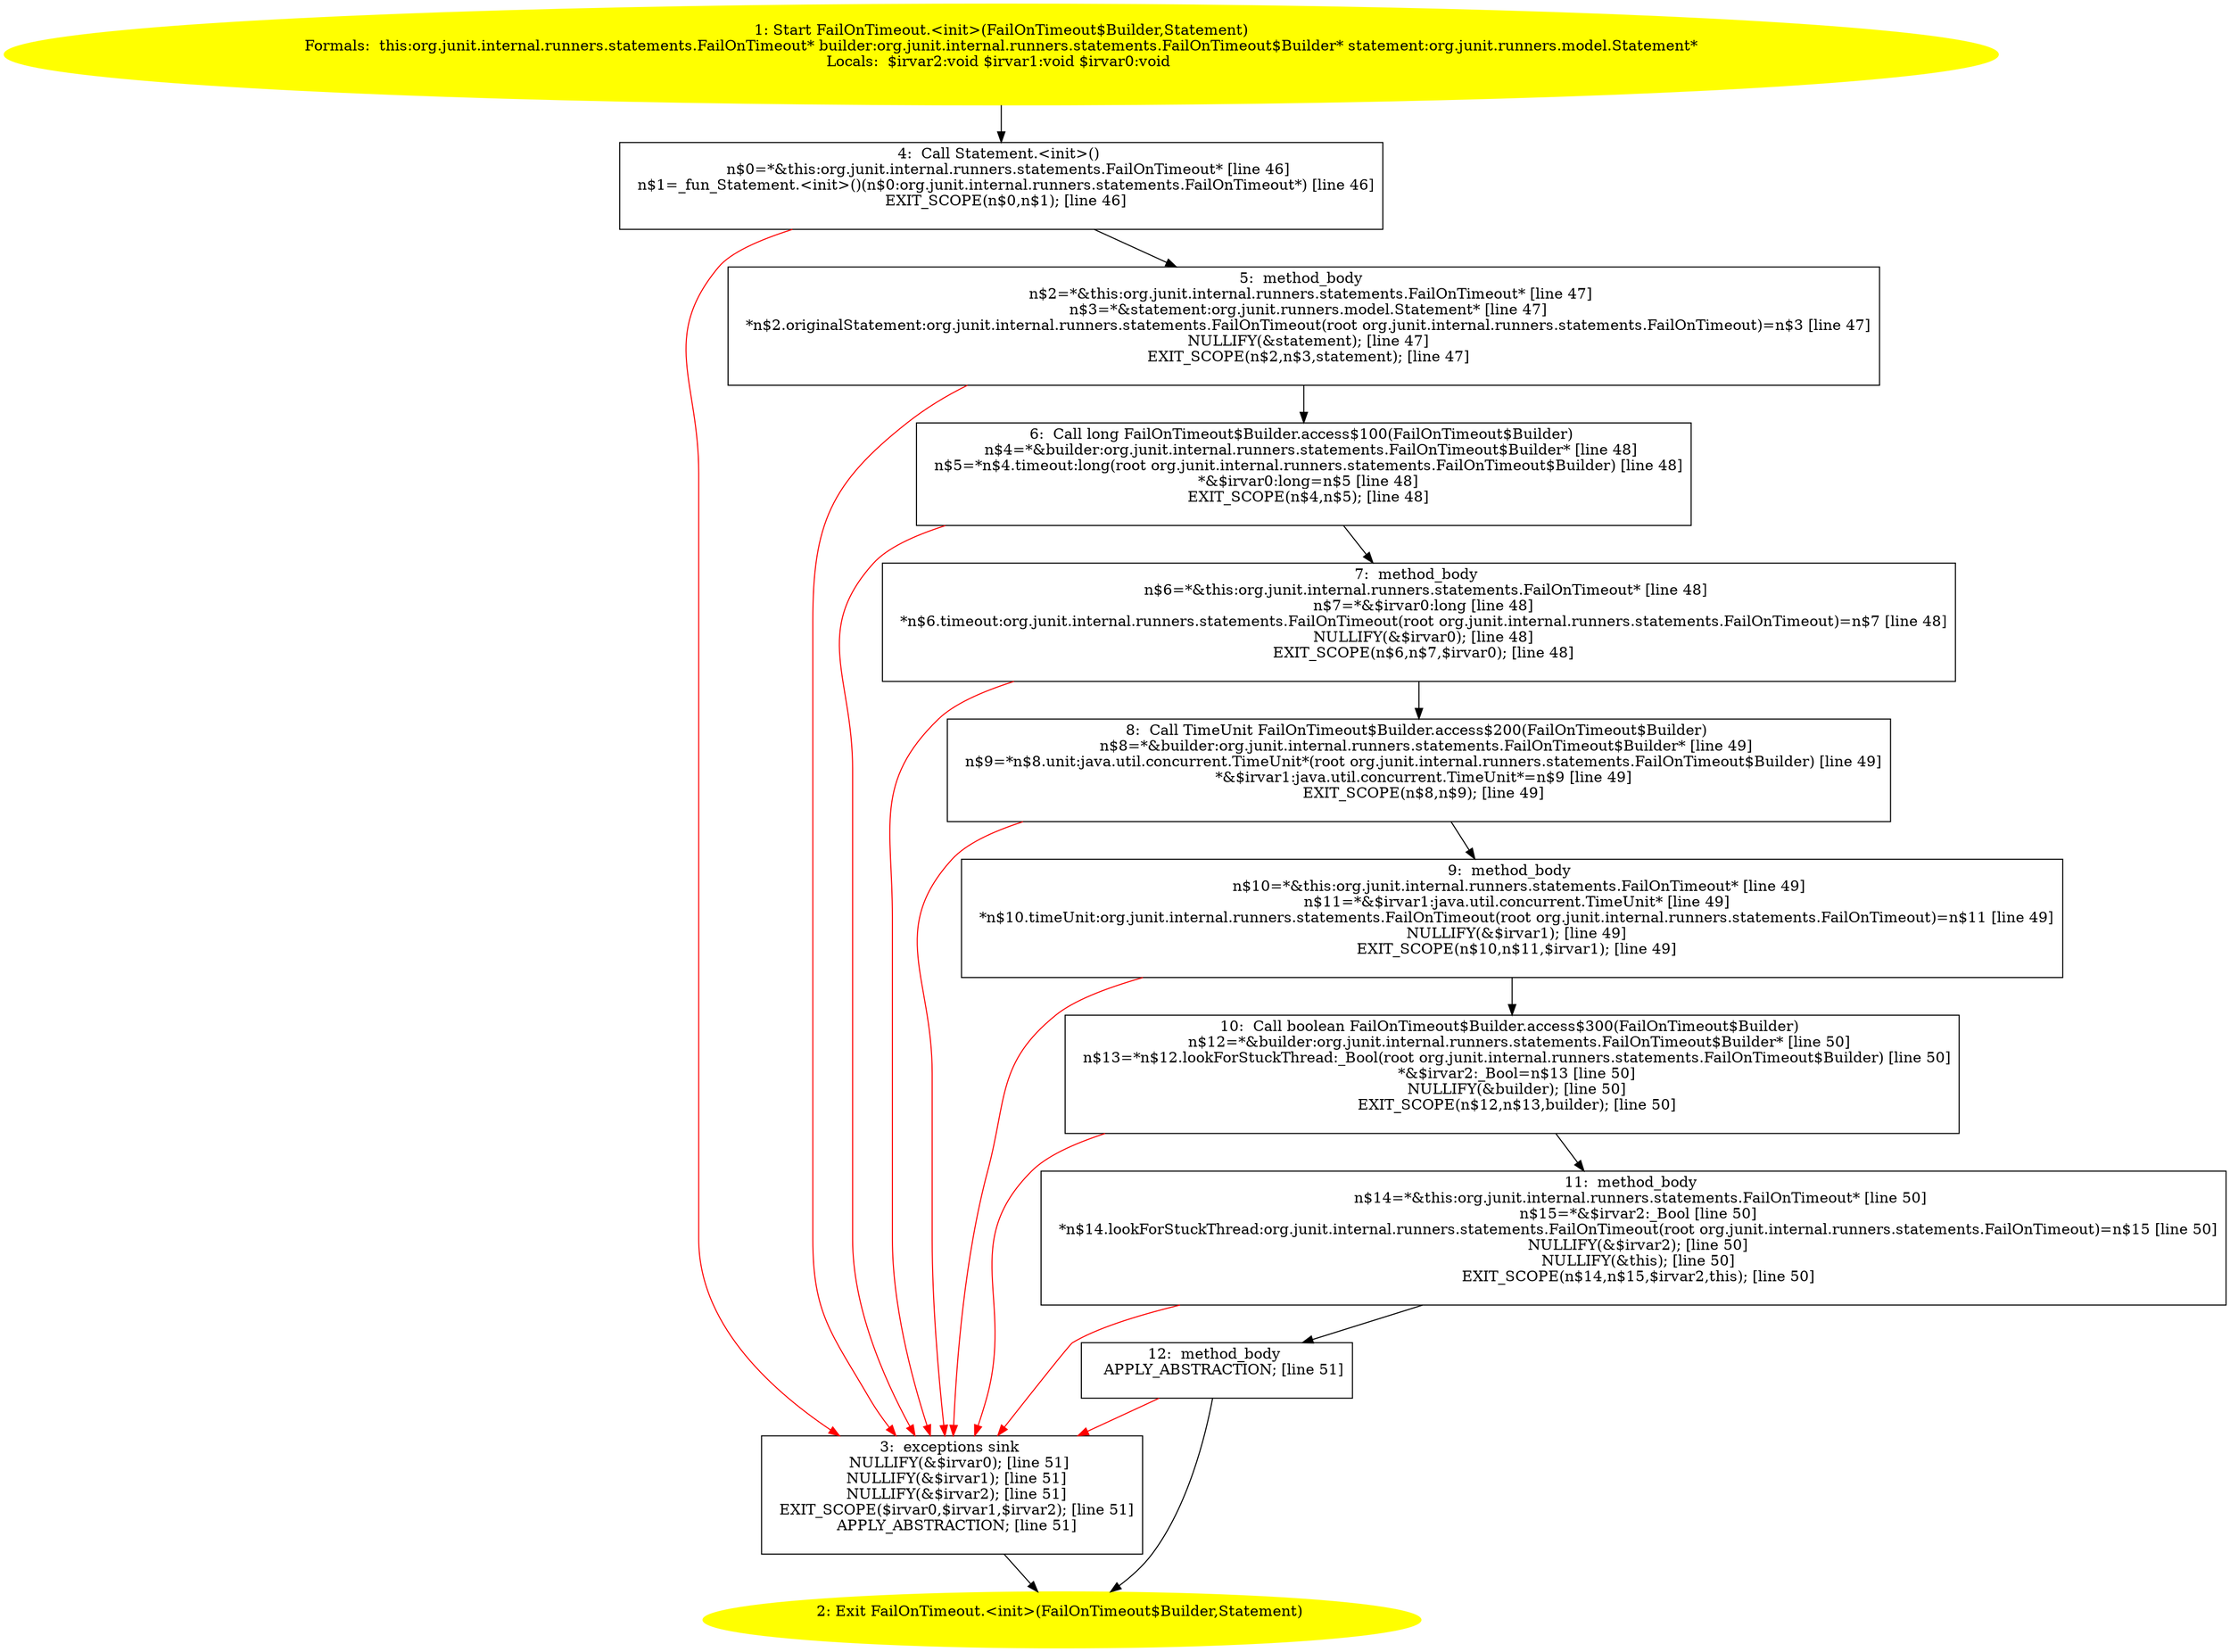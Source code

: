 /* @generated */
digraph cfg {
"org.junit.internal.runners.statements.FailOnTimeout.<init>(org.junit.internal.runners.statements.Fai.11e4bda4ce767e7554ea3708d0616f62_1" [label="1: Start FailOnTimeout.<init>(FailOnTimeout$Builder,Statement)\nFormals:  this:org.junit.internal.runners.statements.FailOnTimeout* builder:org.junit.internal.runners.statements.FailOnTimeout$Builder* statement:org.junit.runners.model.Statement*\nLocals:  $irvar2:void $irvar1:void $irvar0:void \n  " color=yellow style=filled]
	

	 "org.junit.internal.runners.statements.FailOnTimeout.<init>(org.junit.internal.runners.statements.Fai.11e4bda4ce767e7554ea3708d0616f62_1" -> "org.junit.internal.runners.statements.FailOnTimeout.<init>(org.junit.internal.runners.statements.Fai.11e4bda4ce767e7554ea3708d0616f62_4" ;
"org.junit.internal.runners.statements.FailOnTimeout.<init>(org.junit.internal.runners.statements.Fai.11e4bda4ce767e7554ea3708d0616f62_2" [label="2: Exit FailOnTimeout.<init>(FailOnTimeout$Builder,Statement) \n  " color=yellow style=filled]
	

"org.junit.internal.runners.statements.FailOnTimeout.<init>(org.junit.internal.runners.statements.Fai.11e4bda4ce767e7554ea3708d0616f62_3" [label="3:  exceptions sink \n   NULLIFY(&$irvar0); [line 51]\n  NULLIFY(&$irvar1); [line 51]\n  NULLIFY(&$irvar2); [line 51]\n  EXIT_SCOPE($irvar0,$irvar1,$irvar2); [line 51]\n  APPLY_ABSTRACTION; [line 51]\n " shape="box"]
	

	 "org.junit.internal.runners.statements.FailOnTimeout.<init>(org.junit.internal.runners.statements.Fai.11e4bda4ce767e7554ea3708d0616f62_3" -> "org.junit.internal.runners.statements.FailOnTimeout.<init>(org.junit.internal.runners.statements.Fai.11e4bda4ce767e7554ea3708d0616f62_2" ;
"org.junit.internal.runners.statements.FailOnTimeout.<init>(org.junit.internal.runners.statements.Fai.11e4bda4ce767e7554ea3708d0616f62_4" [label="4:  Call Statement.<init>() \n   n$0=*&this:org.junit.internal.runners.statements.FailOnTimeout* [line 46]\n  n$1=_fun_Statement.<init>()(n$0:org.junit.internal.runners.statements.FailOnTimeout*) [line 46]\n  EXIT_SCOPE(n$0,n$1); [line 46]\n " shape="box"]
	

	 "org.junit.internal.runners.statements.FailOnTimeout.<init>(org.junit.internal.runners.statements.Fai.11e4bda4ce767e7554ea3708d0616f62_4" -> "org.junit.internal.runners.statements.FailOnTimeout.<init>(org.junit.internal.runners.statements.Fai.11e4bda4ce767e7554ea3708d0616f62_5" ;
	 "org.junit.internal.runners.statements.FailOnTimeout.<init>(org.junit.internal.runners.statements.Fai.11e4bda4ce767e7554ea3708d0616f62_4" -> "org.junit.internal.runners.statements.FailOnTimeout.<init>(org.junit.internal.runners.statements.Fai.11e4bda4ce767e7554ea3708d0616f62_3" [color="red" ];
"org.junit.internal.runners.statements.FailOnTimeout.<init>(org.junit.internal.runners.statements.Fai.11e4bda4ce767e7554ea3708d0616f62_5" [label="5:  method_body \n   n$2=*&this:org.junit.internal.runners.statements.FailOnTimeout* [line 47]\n  n$3=*&statement:org.junit.runners.model.Statement* [line 47]\n  *n$2.originalStatement:org.junit.internal.runners.statements.FailOnTimeout(root org.junit.internal.runners.statements.FailOnTimeout)=n$3 [line 47]\n  NULLIFY(&statement); [line 47]\n  EXIT_SCOPE(n$2,n$3,statement); [line 47]\n " shape="box"]
	

	 "org.junit.internal.runners.statements.FailOnTimeout.<init>(org.junit.internal.runners.statements.Fai.11e4bda4ce767e7554ea3708d0616f62_5" -> "org.junit.internal.runners.statements.FailOnTimeout.<init>(org.junit.internal.runners.statements.Fai.11e4bda4ce767e7554ea3708d0616f62_6" ;
	 "org.junit.internal.runners.statements.FailOnTimeout.<init>(org.junit.internal.runners.statements.Fai.11e4bda4ce767e7554ea3708d0616f62_5" -> "org.junit.internal.runners.statements.FailOnTimeout.<init>(org.junit.internal.runners.statements.Fai.11e4bda4ce767e7554ea3708d0616f62_3" [color="red" ];
"org.junit.internal.runners.statements.FailOnTimeout.<init>(org.junit.internal.runners.statements.Fai.11e4bda4ce767e7554ea3708d0616f62_6" [label="6:  Call long FailOnTimeout$Builder.access$100(FailOnTimeout$Builder) \n   n$4=*&builder:org.junit.internal.runners.statements.FailOnTimeout$Builder* [line 48]\n  n$5=*n$4.timeout:long(root org.junit.internal.runners.statements.FailOnTimeout$Builder) [line 48]\n  *&$irvar0:long=n$5 [line 48]\n  EXIT_SCOPE(n$4,n$5); [line 48]\n " shape="box"]
	

	 "org.junit.internal.runners.statements.FailOnTimeout.<init>(org.junit.internal.runners.statements.Fai.11e4bda4ce767e7554ea3708d0616f62_6" -> "org.junit.internal.runners.statements.FailOnTimeout.<init>(org.junit.internal.runners.statements.Fai.11e4bda4ce767e7554ea3708d0616f62_7" ;
	 "org.junit.internal.runners.statements.FailOnTimeout.<init>(org.junit.internal.runners.statements.Fai.11e4bda4ce767e7554ea3708d0616f62_6" -> "org.junit.internal.runners.statements.FailOnTimeout.<init>(org.junit.internal.runners.statements.Fai.11e4bda4ce767e7554ea3708d0616f62_3" [color="red" ];
"org.junit.internal.runners.statements.FailOnTimeout.<init>(org.junit.internal.runners.statements.Fai.11e4bda4ce767e7554ea3708d0616f62_7" [label="7:  method_body \n   n$6=*&this:org.junit.internal.runners.statements.FailOnTimeout* [line 48]\n  n$7=*&$irvar0:long [line 48]\n  *n$6.timeout:org.junit.internal.runners.statements.FailOnTimeout(root org.junit.internal.runners.statements.FailOnTimeout)=n$7 [line 48]\n  NULLIFY(&$irvar0); [line 48]\n  EXIT_SCOPE(n$6,n$7,$irvar0); [line 48]\n " shape="box"]
	

	 "org.junit.internal.runners.statements.FailOnTimeout.<init>(org.junit.internal.runners.statements.Fai.11e4bda4ce767e7554ea3708d0616f62_7" -> "org.junit.internal.runners.statements.FailOnTimeout.<init>(org.junit.internal.runners.statements.Fai.11e4bda4ce767e7554ea3708d0616f62_8" ;
	 "org.junit.internal.runners.statements.FailOnTimeout.<init>(org.junit.internal.runners.statements.Fai.11e4bda4ce767e7554ea3708d0616f62_7" -> "org.junit.internal.runners.statements.FailOnTimeout.<init>(org.junit.internal.runners.statements.Fai.11e4bda4ce767e7554ea3708d0616f62_3" [color="red" ];
"org.junit.internal.runners.statements.FailOnTimeout.<init>(org.junit.internal.runners.statements.Fai.11e4bda4ce767e7554ea3708d0616f62_8" [label="8:  Call TimeUnit FailOnTimeout$Builder.access$200(FailOnTimeout$Builder) \n   n$8=*&builder:org.junit.internal.runners.statements.FailOnTimeout$Builder* [line 49]\n  n$9=*n$8.unit:java.util.concurrent.TimeUnit*(root org.junit.internal.runners.statements.FailOnTimeout$Builder) [line 49]\n  *&$irvar1:java.util.concurrent.TimeUnit*=n$9 [line 49]\n  EXIT_SCOPE(n$8,n$9); [line 49]\n " shape="box"]
	

	 "org.junit.internal.runners.statements.FailOnTimeout.<init>(org.junit.internal.runners.statements.Fai.11e4bda4ce767e7554ea3708d0616f62_8" -> "org.junit.internal.runners.statements.FailOnTimeout.<init>(org.junit.internal.runners.statements.Fai.11e4bda4ce767e7554ea3708d0616f62_9" ;
	 "org.junit.internal.runners.statements.FailOnTimeout.<init>(org.junit.internal.runners.statements.Fai.11e4bda4ce767e7554ea3708d0616f62_8" -> "org.junit.internal.runners.statements.FailOnTimeout.<init>(org.junit.internal.runners.statements.Fai.11e4bda4ce767e7554ea3708d0616f62_3" [color="red" ];
"org.junit.internal.runners.statements.FailOnTimeout.<init>(org.junit.internal.runners.statements.Fai.11e4bda4ce767e7554ea3708d0616f62_9" [label="9:  method_body \n   n$10=*&this:org.junit.internal.runners.statements.FailOnTimeout* [line 49]\n  n$11=*&$irvar1:java.util.concurrent.TimeUnit* [line 49]\n  *n$10.timeUnit:org.junit.internal.runners.statements.FailOnTimeout(root org.junit.internal.runners.statements.FailOnTimeout)=n$11 [line 49]\n  NULLIFY(&$irvar1); [line 49]\n  EXIT_SCOPE(n$10,n$11,$irvar1); [line 49]\n " shape="box"]
	

	 "org.junit.internal.runners.statements.FailOnTimeout.<init>(org.junit.internal.runners.statements.Fai.11e4bda4ce767e7554ea3708d0616f62_9" -> "org.junit.internal.runners.statements.FailOnTimeout.<init>(org.junit.internal.runners.statements.Fai.11e4bda4ce767e7554ea3708d0616f62_10" ;
	 "org.junit.internal.runners.statements.FailOnTimeout.<init>(org.junit.internal.runners.statements.Fai.11e4bda4ce767e7554ea3708d0616f62_9" -> "org.junit.internal.runners.statements.FailOnTimeout.<init>(org.junit.internal.runners.statements.Fai.11e4bda4ce767e7554ea3708d0616f62_3" [color="red" ];
"org.junit.internal.runners.statements.FailOnTimeout.<init>(org.junit.internal.runners.statements.Fai.11e4bda4ce767e7554ea3708d0616f62_10" [label="10:  Call boolean FailOnTimeout$Builder.access$300(FailOnTimeout$Builder) \n   n$12=*&builder:org.junit.internal.runners.statements.FailOnTimeout$Builder* [line 50]\n  n$13=*n$12.lookForStuckThread:_Bool(root org.junit.internal.runners.statements.FailOnTimeout$Builder) [line 50]\n  *&$irvar2:_Bool=n$13 [line 50]\n  NULLIFY(&builder); [line 50]\n  EXIT_SCOPE(n$12,n$13,builder); [line 50]\n " shape="box"]
	

	 "org.junit.internal.runners.statements.FailOnTimeout.<init>(org.junit.internal.runners.statements.Fai.11e4bda4ce767e7554ea3708d0616f62_10" -> "org.junit.internal.runners.statements.FailOnTimeout.<init>(org.junit.internal.runners.statements.Fai.11e4bda4ce767e7554ea3708d0616f62_11" ;
	 "org.junit.internal.runners.statements.FailOnTimeout.<init>(org.junit.internal.runners.statements.Fai.11e4bda4ce767e7554ea3708d0616f62_10" -> "org.junit.internal.runners.statements.FailOnTimeout.<init>(org.junit.internal.runners.statements.Fai.11e4bda4ce767e7554ea3708d0616f62_3" [color="red" ];
"org.junit.internal.runners.statements.FailOnTimeout.<init>(org.junit.internal.runners.statements.Fai.11e4bda4ce767e7554ea3708d0616f62_11" [label="11:  method_body \n   n$14=*&this:org.junit.internal.runners.statements.FailOnTimeout* [line 50]\n  n$15=*&$irvar2:_Bool [line 50]\n  *n$14.lookForStuckThread:org.junit.internal.runners.statements.FailOnTimeout(root org.junit.internal.runners.statements.FailOnTimeout)=n$15 [line 50]\n  NULLIFY(&$irvar2); [line 50]\n  NULLIFY(&this); [line 50]\n  EXIT_SCOPE(n$14,n$15,$irvar2,this); [line 50]\n " shape="box"]
	

	 "org.junit.internal.runners.statements.FailOnTimeout.<init>(org.junit.internal.runners.statements.Fai.11e4bda4ce767e7554ea3708d0616f62_11" -> "org.junit.internal.runners.statements.FailOnTimeout.<init>(org.junit.internal.runners.statements.Fai.11e4bda4ce767e7554ea3708d0616f62_12" ;
	 "org.junit.internal.runners.statements.FailOnTimeout.<init>(org.junit.internal.runners.statements.Fai.11e4bda4ce767e7554ea3708d0616f62_11" -> "org.junit.internal.runners.statements.FailOnTimeout.<init>(org.junit.internal.runners.statements.Fai.11e4bda4ce767e7554ea3708d0616f62_3" [color="red" ];
"org.junit.internal.runners.statements.FailOnTimeout.<init>(org.junit.internal.runners.statements.Fai.11e4bda4ce767e7554ea3708d0616f62_12" [label="12:  method_body \n   APPLY_ABSTRACTION; [line 51]\n " shape="box"]
	

	 "org.junit.internal.runners.statements.FailOnTimeout.<init>(org.junit.internal.runners.statements.Fai.11e4bda4ce767e7554ea3708d0616f62_12" -> "org.junit.internal.runners.statements.FailOnTimeout.<init>(org.junit.internal.runners.statements.Fai.11e4bda4ce767e7554ea3708d0616f62_2" ;
	 "org.junit.internal.runners.statements.FailOnTimeout.<init>(org.junit.internal.runners.statements.Fai.11e4bda4ce767e7554ea3708d0616f62_12" -> "org.junit.internal.runners.statements.FailOnTimeout.<init>(org.junit.internal.runners.statements.Fai.11e4bda4ce767e7554ea3708d0616f62_3" [color="red" ];
}
